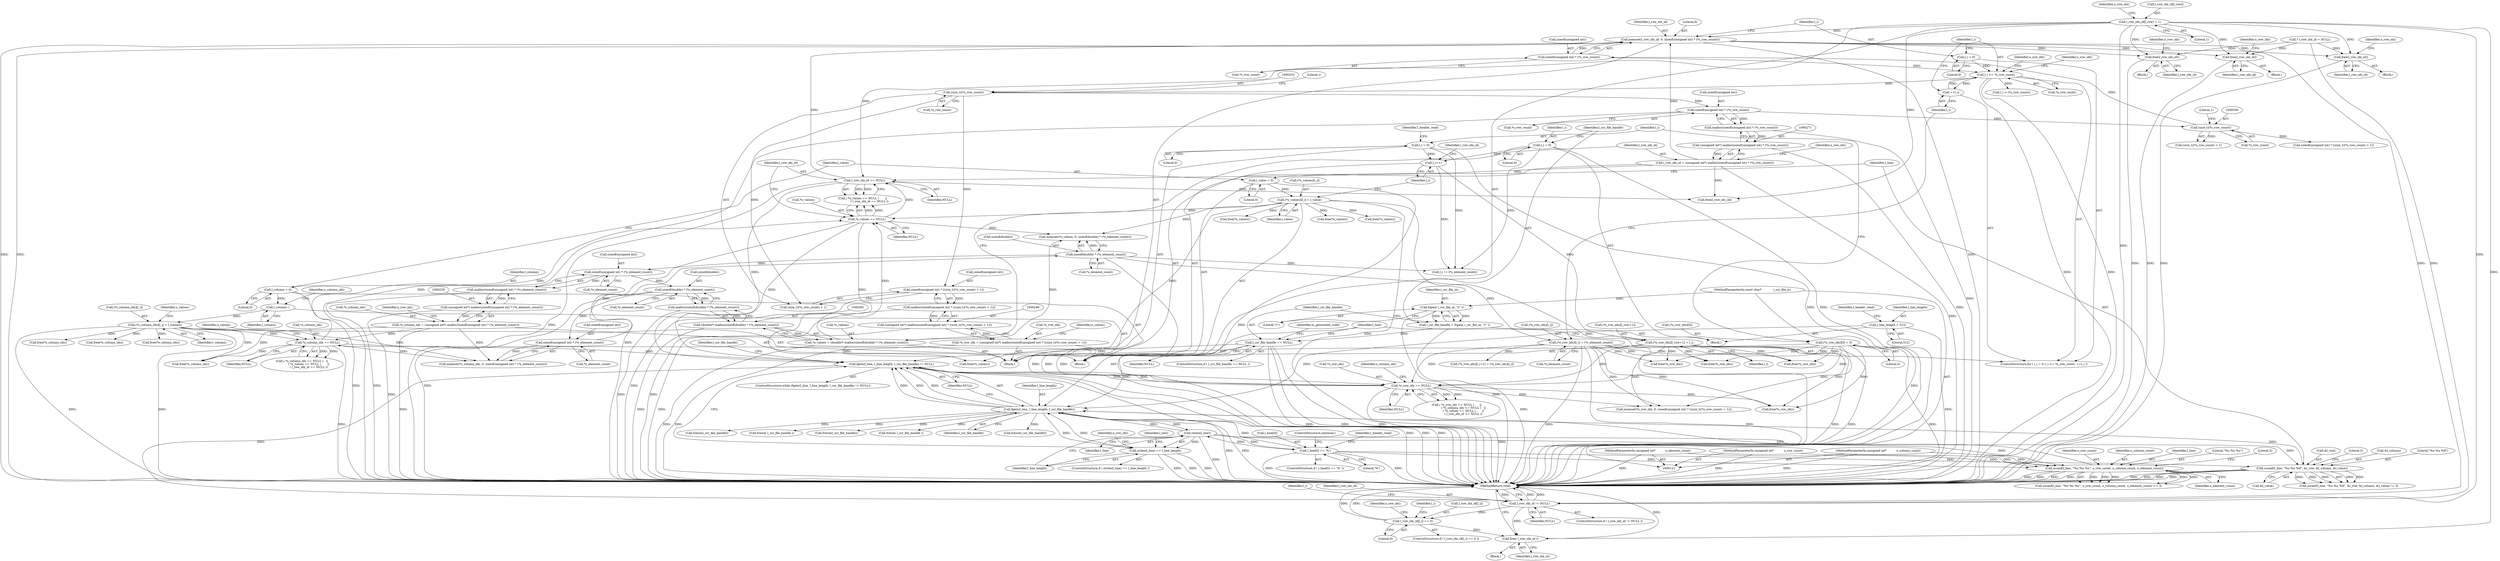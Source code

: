 digraph "0_libxsmm_151481489192e6d1997f8bde52c5c425ea41741d_2@pointer" {
"1000358" [label="(Call,memset(l_row_idx_id, 0, sizeof(unsigned int) * (*o_row_count)))"];
"1000268" [label="(Call,l_row_idx_id = (unsigned int*) malloc(sizeof(unsigned int) * (*o_row_count)))"];
"1000270" [label="(Call,(unsigned int*) malloc(sizeof(unsigned int) * (*o_row_count)))"];
"1000272" [label="(Call,malloc(sizeof(unsigned int) * (*o_row_count)))"];
"1000273" [label="(Call,sizeof(unsigned int) * (*o_row_count))"];
"1000252" [label="(Call,(size_t)(*o_row_count))"];
"1000370" [label="(Call,l_i <= *o_row_count)"];
"1000374" [label="(Call,++l_i)"];
"1000367" [label="(Call,l_i = 0)"];
"1000361" [label="(Call,sizeof(unsigned int) * (*o_row_count))"];
"1000335" [label="(Call,(size_t)(*o_row_count))"];
"1000294" [label="(Call,l_row_idx_id == NULL)"];
"1000477" [label="(Call,l_row_idx_id[l_row] = 1)"];
"1000290" [label="(Call,*o_values == NULL)"];
"1000257" [label="(Call,*o_values = (double*) malloc(sizeof(double) * (*o_element_count)))"];
"1000260" [label="(Call,(double*) malloc(sizeof(double) * (*o_element_count)))"];
"1000262" [label="(Call,malloc(sizeof(double) * (*o_element_count)))"];
"1000263" [label="(Call,sizeof(double) * (*o_element_count))"];
"1000237" [label="(Call,sizeof(unsigned int) * (*o_element_count))"];
"1000353" [label="(Call,sizeof(double) * (*o_element_count))"];
"1000344" [label="(Call,sizeof(unsigned int) * (*o_element_count))"];
"1000469" [label="(Call,(*o_values)[l_i] = l_value)"];
"1000414" [label="(Call,l_value = 0)"];
"1000285" [label="(Call,*o_column_idx == NULL)"];
"1000463" [label="(Call,(*o_column_idx)[l_i] = l_column)"];
"1000461" [label="(Call,l_column--)"];
"1000410" [label="(Call,l_column = 0)"];
"1000231" [label="(Call,*o_column_idx = (unsigned int*) malloc(sizeof(unsigned int) * (*o_element_count)))"];
"1000234" [label="(Call,(unsigned int*) malloc(sizeof(unsigned int) * (*o_element_count)))"];
"1000236" [label="(Call,malloc(sizeof(unsigned int) * (*o_element_count)))"];
"1000280" [label="(Call,*o_row_idx == NULL)"];
"1000376" [label="(Call,(*o_row_idx)[l_i] = (*o_element_count))"];
"1000383" [label="(Call,(*o_row_idx)[0] = 0)"];
"1000482" [label="(Call,(*o_row_idx)[l_row+1] = l_i)"];
"1000475" [label="(Call,l_i++)"];
"1000389" [label="(Call,l_i = 0)"];
"1000146" [label="(Call,l_i = 0)"];
"1000242" [label="(Call,*o_row_idx = (unsigned int*) malloc(sizeof(unsigned int) * ((size_t)(*o_row_count) + 1)))"];
"1000245" [label="(Call,(unsigned int*) malloc(sizeof(unsigned int) * ((size_t)(*o_row_count) + 1)))"];
"1000247" [label="(Call,malloc(sizeof(unsigned int) * ((size_t)(*o_row_count) + 1)))"];
"1000248" [label="(Call,sizeof(unsigned int) * ((size_t)(*o_row_count) + 1))"];
"1000164" [label="(Call,fgets(l_line, l_line_length, l_csr_file_handle) != NULL)"];
"1000165" [label="(Call,fgets(l_line, l_line_length, l_csr_file_handle))"];
"1000419" [label="(Call,sscanf(l_line, \"%u %u %lf\", &l_row, &l_column, &l_value))"];
"1000207" [label="(Call,l_line[0] == '%')"];
"1000173" [label="(Call,strlen(l_line))"];
"1000223" [label="(Call,sscanf(l_line, \"%u %u %u\", o_row_count, o_column_count, o_element_count))"];
"1000127" [label="(MethodParameterIn,unsigned int*           o_row_count)"];
"1000128" [label="(MethodParameterIn,unsigned int*           o_column_count)"];
"1000129" [label="(MethodParameterIn,unsigned int*           o_element_count)"];
"1000133" [label="(Call,l_line_length = 512)"];
"1000172" [label="(Call,strlen(l_line) == l_line_length)"];
"1000155" [label="(Call,l_csr_file_handle == NULL)"];
"1000149" [label="(Call,l_csr_file_handle = fopen( i_csr_file_in, \"r\" ))"];
"1000151" [label="(Call,fopen( i_csr_file_in, \"r\" ))"];
"1000123" [label="(MethodParameterIn,const char*             i_csr_file_in)"];
"1000186" [label="(Call,free(l_row_idx_id))"];
"1000439" [label="(Call,free(l_row_idx_id))"];
"1000507" [label="(Call,free(l_row_idx_id))"];
"1000526" [label="(Call,l_row_idx_id != NULL)"];
"1000542" [label="(Call,l_row_idx_id[l_i] == 0)"];
"1000559" [label="(Call,free( l_row_idx_id ))"];
"1000561" [label="(MethodReturn,void)"];
"1000249" [label="(Call,sizeof(unsigned int))"];
"1000482" [label="(Call,(*o_row_idx)[l_row+1] = l_i)"];
"1000274" [label="(Call,sizeof(unsigned int))"];
"1000453" [label="(Call,fclose(l_csr_file_handle))"];
"1000391" [label="(Literal,0)"];
"1000477" [label="(Call,l_row_idx_id[l_row] = 1)"];
"1000464" [label="(Call,(*o_column_idx)[l_i])"];
"1000340" [label="(Call,memset(*o_column_idx, 0, sizeof(unsigned int) * (*o_element_count)))"];
"1000469" [label="(Call,(*o_values)[l_i] = l_value)"];
"1000243" [label="(Call,*o_row_idx)"];
"1000288" [label="(Identifier,NULL)"];
"1000298" [label="(Call,free(*o_row_idx))"];
"1000371" [label="(Identifier,l_i)"];
"1000375" [label="(Identifier,l_i)"];
"1000295" [label="(Identifier,l_row_idx_id)"];
"1000286" [label="(Call,*o_column_idx)"];
"1000180" [label="(Call,free(*o_column_idx))"];
"1000475" [label="(Call,l_i++)"];
"1000127" [label="(MethodParameterIn,unsigned int*           o_row_count)"];
"1000551" [label="(Identifier,o_row_idx)"];
"1000526" [label="(Call,l_row_idx_id != NULL)"];
"1000293" [label="(Identifier,NULL)"];
"1000207" [label="(Call,l_line[0] == '%')"];
"1000362" [label="(Call,sizeof(unsigned int))"];
"1000230" [label="(Block,)"];
"1000528" [label="(Identifier,NULL)"];
"1000304" [label="(Call,free(*o_values))"];
"1000376" [label="(Call,(*o_row_idx)[l_i] = (*o_element_count))"];
"1000254" [label="(Call,*o_row_count)"];
"1000176" [label="(Block,)"];
"1000187" [label="(Identifier,l_row_idx_id)"];
"1000490" [label="(Call,fclose( l_csr_file_handle ))"];
"1000345" [label="(Call,sizeof(unsigned int))"];
"1000485" [label="(Identifier,o_row_idx)"];
"1000383" [label="(Call,(*o_row_idx)[0] = 0)"];
"1000128" [label="(MethodParameterIn,unsigned int*           o_column_count)"];
"1000470" [label="(Call,(*o_values)[l_i])"];
"1000377" [label="(Call,(*o_row_idx)[l_i])"];
"1000175" [label="(Identifier,l_line_length)"];
"1000532" [label="(Identifier,l_i)"];
"1000360" [label="(Literal,0)"];
"1000415" [label="(Identifier,l_value)"];
"1000218" [label="(Identifier,l_header_read)"];
"1000134" [label="(Identifier,l_line_length)"];
"1000491" [label="(Identifier,l_csr_file_handle)"];
"1000139" [label="(Identifier,l_header_read)"];
"1000154" [label="(ControlStructure,if ( l_csr_file_handle == NULL ))"];
"1000436" [label="(Call,free(*o_values))"];
"1000153" [label="(Literal,\"r\")"];
"1000290" [label="(Call,*o_values == NULL)"];
"1000361" [label="(Call,sizeof(unsigned int) * (*o_row_count))"];
"1000285" [label="(Call,*o_column_idx == NULL)"];
"1000433" [label="(Call,free(*o_column_idx))"];
"1000226" [label="(Identifier,o_row_count)"];
"1000307" [label="(Call,free(l_row_idx_id))"];
"1000206" [label="(ControlStructure,if ( l_line[0] == '%' ))"];
"1000542" [label="(Call,l_row_idx_id[l_i] == 0)"];
"1000466" [label="(Identifier,o_column_idx)"];
"1000479" [label="(Identifier,l_row_idx_id)"];
"1000418" [label="(Call,sscanf(l_line, \"%u %u %lf\", &l_row, &l_column, &l_value) != 3)"];
"1000504" [label="(Call,free(*o_values))"];
"1000359" [label="(Identifier,l_row_idx_id)"];
"1000461" [label="(Call,l_column--)"];
"1000179" [label="(Identifier,o_row_idx)"];
"1000421" [label="(Literal,\"%u %u %lf\")"];
"1000232" [label="(Call,*o_column_idx)"];
"1000478" [label="(Call,l_row_idx_id[l_row])"];
"1000498" [label="(Call,free(*o_row_idx))"];
"1000356" [label="(Call,*o_element_count)"];
"1000266" [label="(Call,*o_element_count)"];
"1000354" [label="(Call,sizeof(double))"];
"1000174" [label="(Identifier,l_line)"];
"1000256" [label="(Literal,1)"];
"1000236" [label="(Call,malloc(sizeof(unsigned int) * (*o_element_count)))"];
"1000422" [label="(Call,&l_row)"];
"1000173" [label="(Call,strlen(l_line))"];
"1000428" [label="(Literal,3)"];
"1000147" [label="(Identifier,l_i)"];
"1000541" [label="(ControlStructure,if ( l_row_idx_id[l_i] == 0 ))"];
"1000483" [label="(Call,(*o_row_idx)[l_row+1])"];
"1000150" [label="(Identifier,l_csr_file_handle)"];
"1000389" [label="(Call,l_i = 0)"];
"1000370" [label="(Call,l_i <= *o_row_count)"];
"1000227" [label="(Identifier,o_column_count)"];
"1000200" [label="(Call,fclose(l_csr_file_handle))"];
"1000349" [label="(Call,memset(*o_values, 0, sizeof(double) * (*o_element_count)))"];
"1000366" [label="(ControlStructure,for ( l_i = 0; l_i <= *o_row_count; ++l_i ))"];
"1000493" [label="(Call,l_i != (*o_element_count))"];
"1000546" [label="(Literal,0)"];
"1000165" [label="(Call,fgets(l_line, l_line_length, l_csr_file_handle))"];
"1000238" [label="(Call,sizeof(unsigned int))"];
"1000224" [label="(Identifier,l_line)"];
"1000231" [label="(Call,*o_column_idx = (unsigned int*) malloc(sizeof(unsigned int) * (*o_element_count)))"];
"1000481" [label="(Literal,1)"];
"1000259" [label="(Identifier,o_values)"];
"1000344" [label="(Call,sizeof(unsigned int) * (*o_element_count))"];
"1000353" [label="(Call,sizeof(double) * (*o_element_count))"];
"1000172" [label="(Call,strlen(l_line) == l_line_length)"];
"1000222" [label="(Call,sscanf(l_line, \"%u %u %u\", o_row_count, o_column_count, o_element_count) == 3)"];
"1000280" [label="(Call,*o_row_idx == NULL)"];
"1000234" [label="(Call,(unsigned int*) malloc(sizeof(unsigned int) * (*o_element_count)))"];
"1000209" [label="(Identifier,l_line)"];
"1000393" [label="(Identifier,l_header_read)"];
"1000169" [label="(Identifier,NULL)"];
"1000164" [label="(Call,fgets(l_line, l_line_length, l_csr_file_handle) != NULL)"];
"1000160" [label="(Identifier,io_generated_code)"];
"1000386" [label="(Identifier,o_row_idx)"];
"1000430" [label="(Call,free(*o_row_idx))"];
"1000474" [label="(Identifier,l_value)"];
"1000292" [label="(Identifier,o_values)"];
"1000559" [label="(Call,free( l_row_idx_id ))"];
"1000268" [label="(Call,l_row_idx_id = (unsigned int*) malloc(sizeof(unsigned int) * (*o_row_count)))"];
"1000130" [label="(Block,)"];
"1000497" [label="(Block,)"];
"1000529" [label="(Block,)"];
"1000142" [label="(Call,* l_row_idx_id = NULL)"];
"1000463" [label="(Call,(*o_column_idx)[l_i] = l_column)"];
"1000439" [label="(Call,free(l_row_idx_id))"];
"1000507" [label="(Call,free(l_row_idx_id))"];
"1000443" [label="(Identifier,o_row_idx)"];
"1000368" [label="(Identifier,l_i)"];
"1000279" [label="(Call,( *o_row_idx == NULL )      ||\n               ( *o_column_idx == NULL )   ||\n               ( *o_values == NULL )       ||\n               ( l_row_idx_id == NULL ))"];
"1000244" [label="(Identifier,o_row_idx)"];
"1000151" [label="(Call,fopen( i_csr_file_in, \"r\" ))"];
"1000237" [label="(Call,sizeof(unsigned int) * (*o_element_count))"];
"1000264" [label="(Call,sizeof(double))"];
"1000166" [label="(Identifier,l_line)"];
"1000270" [label="(Call,(unsigned int*) malloc(sizeof(unsigned int) * (*o_row_count)))"];
"1000426" [label="(Call,&l_value)"];
"1000240" [label="(Call,*o_element_count)"];
"1000133" [label="(Call,l_line_length = 512)"];
"1000511" [label="(Identifier,o_row_idx)"];
"1000276" [label="(Call,*o_row_count)"];
"1000379" [label="(Identifier,o_row_idx)"];
"1000129" [label="(MethodParameterIn,unsigned int*           o_element_count)"];
"1000190" [label="(Identifier,o_row_idx)"];
"1000411" [label="(Identifier,l_column)"];
"1000186" [label="(Call,free(l_row_idx_id))"];
"1000208" [label="(Call,l_line[0])"];
"1000156" [label="(Identifier,l_csr_file_handle)"];
"1000548" [label="(Call,(*o_row_idx)[l_i+1] = (*o_row_idx)[l_i])"];
"1000257" [label="(Call,*o_values = (double*) malloc(sizeof(double) * (*o_element_count)))"];
"1000419" [label="(Call,sscanf(l_line, \"%u %u %lf\", &l_row, &l_column, &l_value))"];
"1000211" [label="(Literal,'%')"];
"1000272" [label="(Call,malloc(sizeof(unsigned int) * (*o_row_count)))"];
"1000263" [label="(Call,sizeof(double) * (*o_element_count))"];
"1000489" [label="(Identifier,l_i)"];
"1000294" [label="(Call,l_row_idx_id == NULL)"];
"1000400" [label="(Call,fclose( l_csr_file_handle ))"];
"1000335" [label="(Call,(size_t)(*o_row_count))"];
"1000183" [label="(Call,free(*o_values))"];
"1000334" [label="(Call,(size_t)(*o_row_count) + 1)"];
"1000364" [label="(Call,*o_row_count)"];
"1000501" [label="(Call,free(*o_column_idx))"];
"1000252" [label="(Call,(size_t)(*o_row_count))"];
"1000177" [label="(Call,free(*o_row_idx))"];
"1000296" [label="(Identifier,NULL)"];
"1000462" [label="(Identifier,l_column)"];
"1000155" [label="(Call,l_csr_file_handle == NULL)"];
"1000171" [label="(ControlStructure,if ( strlen(l_line) == l_line_length ))"];
"1000248" [label="(Call,sizeof(unsigned int) * ((size_t)(*o_row_count) + 1))"];
"1000429" [label="(Block,)"];
"1000468" [label="(Identifier,l_column)"];
"1000146" [label="(Call,l_i = 0)"];
"1000420" [label="(Identifier,l_line)"];
"1000327" [label="(Call,memset(*o_row_idx, 0, sizeof(unsigned int) * ((size_t)(*o_row_count) + 1)))"];
"1000283" [label="(Identifier,NULL)"];
"1000247" [label="(Call,malloc(sizeof(unsigned int) * ((size_t)(*o_row_count) + 1)))"];
"1000476" [label="(Identifier,l_i)"];
"1000539" [label="(Identifier,l_i)"];
"1000410" [label="(Call,l_column = 0)"];
"1000291" [label="(Call,*o_values)"];
"1000163" [label="(ControlStructure,while (fgets(l_line, l_line_length, l_csr_file_handle) != NULL))"];
"1000223" [label="(Call,sscanf(l_line, \"%u %u %u\", o_row_count, o_column_count, o_element_count))"];
"1000242" [label="(Call,*o_row_idx = (unsigned int*) malloc(sizeof(unsigned int) * ((size_t)(*o_row_count) + 1)))"];
"1000347" [label="(Call,*o_element_count)"];
"1000157" [label="(Identifier,NULL)"];
"1000251" [label="(Call,(size_t)(*o_row_count) + 1)"];
"1000167" [label="(Identifier,l_line_length)"];
"1000525" [label="(ControlStructure,if ( l_row_idx_id != NULL ))"];
"1000225" [label="(Literal,\"%u %u %u\")"];
"1000560" [label="(Identifier,l_row_idx_id)"];
"1000369" [label="(Literal,0)"];
"1000284" [label="(Call,( *o_column_idx == NULL )   ||\n               ( *o_values == NULL )       ||\n               ( l_row_idx_id == NULL ))"];
"1000258" [label="(Call,*o_values)"];
"1000534" [label="(Call,l_i < (*o_row_count))"];
"1000213" [label="(ControlStructure,continue;)"];
"1000440" [label="(Identifier,l_row_idx_id)"];
"1000135" [label="(Literal,512)"];
"1000527" [label="(Identifier,l_row_idx_id)"];
"1000123" [label="(MethodParameterIn,const char*             i_csr_file_in)"];
"1000424" [label="(Call,&l_column)"];
"1000260" [label="(Call,(double*) malloc(sizeof(double) * (*o_element_count)))"];
"1000262" [label="(Call,malloc(sizeof(double) * (*o_element_count)))"];
"1000388" [label="(Literal,0)"];
"1000301" [label="(Call,free(*o_column_idx))"];
"1000168" [label="(Identifier,l_csr_file_handle)"];
"1000281" [label="(Call,*o_row_idx)"];
"1000390" [label="(Identifier,l_i)"];
"1000152" [label="(Identifier,i_csr_file_in)"];
"1000269" [label="(Identifier,l_row_idx_id)"];
"1000367" [label="(Call,l_i = 0)"];
"1000282" [label="(Identifier,o_row_idx)"];
"1000287" [label="(Identifier,o_column_idx)"];
"1000149" [label="(Call,l_csr_file_handle = fopen( i_csr_file_in, \"r\" ))"];
"1000339" [label="(Literal,1)"];
"1000228" [label="(Identifier,o_element_count)"];
"1000273" [label="(Call,sizeof(unsigned int) * (*o_row_count))"];
"1000358" [label="(Call,memset(l_row_idx_id, 0, sizeof(unsigned int) * (*o_row_count)))"];
"1000289" [label="(Call,( *o_values == NULL )       ||\n               ( l_row_idx_id == NULL ))"];
"1000372" [label="(Call,*o_row_count)"];
"1000337" [label="(Call,*o_row_count)"];
"1000414" [label="(Call,l_value = 0)"];
"1000404" [label="(Block,)"];
"1000472" [label="(Identifier,o_values)"];
"1000381" [label="(Call,*o_element_count)"];
"1000384" [label="(Call,(*o_row_idx)[0])"];
"1000245" [label="(Call,(unsigned int*) malloc(sizeof(unsigned int) * ((size_t)(*o_row_count) + 1)))"];
"1000321" [label="(Call,fclose(l_csr_file_handle))"];
"1000508" [label="(Identifier,l_row_idx_id)"];
"1000148" [label="(Literal,0)"];
"1000543" [label="(Call,l_row_idx_id[l_i])"];
"1000331" [label="(Call,sizeof(unsigned int) * ((size_t)(*o_row_count) + 1))"];
"1000416" [label="(Literal,0)"];
"1000412" [label="(Literal,0)"];
"1000229" [label="(Literal,3)"];
"1000374" [label="(Call,++l_i)"];
"1000358" -> "1000230"  [label="AST: "];
"1000358" -> "1000361"  [label="CFG: "];
"1000359" -> "1000358"  [label="AST: "];
"1000360" -> "1000358"  [label="AST: "];
"1000361" -> "1000358"  [label="AST: "];
"1000368" -> "1000358"  [label="CFG: "];
"1000358" -> "1000561"  [label="DDG: "];
"1000358" -> "1000561"  [label="DDG: "];
"1000358" -> "1000561"  [label="DDG: "];
"1000358" -> "1000186"  [label="DDG: "];
"1000268" -> "1000358"  [label="DDG: "];
"1000294" -> "1000358"  [label="DDG: "];
"1000477" -> "1000358"  [label="DDG: "];
"1000361" -> "1000358"  [label="DDG: "];
"1000358" -> "1000439"  [label="DDG: "];
"1000358" -> "1000507"  [label="DDG: "];
"1000358" -> "1000526"  [label="DDG: "];
"1000268" -> "1000230"  [label="AST: "];
"1000268" -> "1000270"  [label="CFG: "];
"1000269" -> "1000268"  [label="AST: "];
"1000270" -> "1000268"  [label="AST: "];
"1000282" -> "1000268"  [label="CFG: "];
"1000268" -> "1000561"  [label="DDG: "];
"1000270" -> "1000268"  [label="DDG: "];
"1000268" -> "1000294"  [label="DDG: "];
"1000268" -> "1000307"  [label="DDG: "];
"1000270" -> "1000272"  [label="CFG: "];
"1000271" -> "1000270"  [label="AST: "];
"1000272" -> "1000270"  [label="AST: "];
"1000270" -> "1000561"  [label="DDG: "];
"1000272" -> "1000270"  [label="DDG: "];
"1000272" -> "1000273"  [label="CFG: "];
"1000273" -> "1000272"  [label="AST: "];
"1000272" -> "1000561"  [label="DDG: "];
"1000273" -> "1000272"  [label="DDG: "];
"1000273" -> "1000276"  [label="CFG: "];
"1000274" -> "1000273"  [label="AST: "];
"1000276" -> "1000273"  [label="AST: "];
"1000273" -> "1000561"  [label="DDG: "];
"1000252" -> "1000273"  [label="DDG: "];
"1000273" -> "1000335"  [label="DDG: "];
"1000252" -> "1000251"  [label="AST: "];
"1000252" -> "1000254"  [label="CFG: "];
"1000253" -> "1000252"  [label="AST: "];
"1000254" -> "1000252"  [label="AST: "];
"1000256" -> "1000252"  [label="CFG: "];
"1000252" -> "1000248"  [label="DDG: "];
"1000252" -> "1000251"  [label="DDG: "];
"1000370" -> "1000252"  [label="DDG: "];
"1000370" -> "1000366"  [label="AST: "];
"1000370" -> "1000372"  [label="CFG: "];
"1000371" -> "1000370"  [label="AST: "];
"1000372" -> "1000370"  [label="AST: "];
"1000379" -> "1000370"  [label="CFG: "];
"1000386" -> "1000370"  [label="CFG: "];
"1000370" -> "1000561"  [label="DDG: "];
"1000370" -> "1000561"  [label="DDG: "];
"1000374" -> "1000370"  [label="DDG: "];
"1000367" -> "1000370"  [label="DDG: "];
"1000361" -> "1000370"  [label="DDG: "];
"1000370" -> "1000374"  [label="DDG: "];
"1000370" -> "1000534"  [label="DDG: "];
"1000374" -> "1000366"  [label="AST: "];
"1000374" -> "1000375"  [label="CFG: "];
"1000375" -> "1000374"  [label="AST: "];
"1000371" -> "1000374"  [label="CFG: "];
"1000367" -> "1000366"  [label="AST: "];
"1000367" -> "1000369"  [label="CFG: "];
"1000368" -> "1000367"  [label="AST: "];
"1000369" -> "1000367"  [label="AST: "];
"1000371" -> "1000367"  [label="CFG: "];
"1000361" -> "1000364"  [label="CFG: "];
"1000362" -> "1000361"  [label="AST: "];
"1000364" -> "1000361"  [label="AST: "];
"1000335" -> "1000361"  [label="DDG: "];
"1000335" -> "1000334"  [label="AST: "];
"1000335" -> "1000337"  [label="CFG: "];
"1000336" -> "1000335"  [label="AST: "];
"1000337" -> "1000335"  [label="AST: "];
"1000339" -> "1000335"  [label="CFG: "];
"1000335" -> "1000331"  [label="DDG: "];
"1000335" -> "1000334"  [label="DDG: "];
"1000294" -> "1000289"  [label="AST: "];
"1000294" -> "1000296"  [label="CFG: "];
"1000295" -> "1000294"  [label="AST: "];
"1000296" -> "1000294"  [label="AST: "];
"1000289" -> "1000294"  [label="CFG: "];
"1000294" -> "1000561"  [label="DDG: "];
"1000294" -> "1000164"  [label="DDG: "];
"1000294" -> "1000289"  [label="DDG: "];
"1000294" -> "1000289"  [label="DDG: "];
"1000477" -> "1000294"  [label="DDG: "];
"1000290" -> "1000294"  [label="DDG: "];
"1000294" -> "1000307"  [label="DDG: "];
"1000477" -> "1000404"  [label="AST: "];
"1000477" -> "1000481"  [label="CFG: "];
"1000478" -> "1000477"  [label="AST: "];
"1000481" -> "1000477"  [label="AST: "];
"1000485" -> "1000477"  [label="CFG: "];
"1000477" -> "1000561"  [label="DDG: "];
"1000477" -> "1000186"  [label="DDG: "];
"1000477" -> "1000307"  [label="DDG: "];
"1000477" -> "1000439"  [label="DDG: "];
"1000477" -> "1000507"  [label="DDG: "];
"1000477" -> "1000526"  [label="DDG: "];
"1000477" -> "1000559"  [label="DDG: "];
"1000290" -> "1000289"  [label="AST: "];
"1000290" -> "1000293"  [label="CFG: "];
"1000291" -> "1000290"  [label="AST: "];
"1000293" -> "1000290"  [label="AST: "];
"1000295" -> "1000290"  [label="CFG: "];
"1000289" -> "1000290"  [label="CFG: "];
"1000290" -> "1000561"  [label="DDG: "];
"1000290" -> "1000164"  [label="DDG: "];
"1000290" -> "1000289"  [label="DDG: "];
"1000290" -> "1000289"  [label="DDG: "];
"1000257" -> "1000290"  [label="DDG: "];
"1000469" -> "1000290"  [label="DDG: "];
"1000285" -> "1000290"  [label="DDG: "];
"1000290" -> "1000304"  [label="DDG: "];
"1000290" -> "1000349"  [label="DDG: "];
"1000257" -> "1000230"  [label="AST: "];
"1000257" -> "1000260"  [label="CFG: "];
"1000258" -> "1000257"  [label="AST: "];
"1000260" -> "1000257"  [label="AST: "];
"1000269" -> "1000257"  [label="CFG: "];
"1000257" -> "1000561"  [label="DDG: "];
"1000260" -> "1000257"  [label="DDG: "];
"1000257" -> "1000304"  [label="DDG: "];
"1000257" -> "1000349"  [label="DDG: "];
"1000260" -> "1000262"  [label="CFG: "];
"1000261" -> "1000260"  [label="AST: "];
"1000262" -> "1000260"  [label="AST: "];
"1000260" -> "1000561"  [label="DDG: "];
"1000262" -> "1000260"  [label="DDG: "];
"1000262" -> "1000263"  [label="CFG: "];
"1000263" -> "1000262"  [label="AST: "];
"1000262" -> "1000561"  [label="DDG: "];
"1000263" -> "1000262"  [label="DDG: "];
"1000263" -> "1000266"  [label="CFG: "];
"1000264" -> "1000263"  [label="AST: "];
"1000266" -> "1000263"  [label="AST: "];
"1000263" -> "1000561"  [label="DDG: "];
"1000237" -> "1000263"  [label="DDG: "];
"1000263" -> "1000344"  [label="DDG: "];
"1000237" -> "1000236"  [label="AST: "];
"1000237" -> "1000240"  [label="CFG: "];
"1000238" -> "1000237"  [label="AST: "];
"1000240" -> "1000237"  [label="AST: "];
"1000236" -> "1000237"  [label="CFG: "];
"1000237" -> "1000236"  [label="DDG: "];
"1000353" -> "1000237"  [label="DDG: "];
"1000353" -> "1000349"  [label="AST: "];
"1000353" -> "1000356"  [label="CFG: "];
"1000354" -> "1000353"  [label="AST: "];
"1000356" -> "1000353"  [label="AST: "];
"1000349" -> "1000353"  [label="CFG: "];
"1000353" -> "1000561"  [label="DDG: "];
"1000353" -> "1000349"  [label="DDG: "];
"1000344" -> "1000353"  [label="DDG: "];
"1000353" -> "1000376"  [label="DDG: "];
"1000353" -> "1000493"  [label="DDG: "];
"1000344" -> "1000340"  [label="AST: "];
"1000344" -> "1000347"  [label="CFG: "];
"1000345" -> "1000344"  [label="AST: "];
"1000347" -> "1000344"  [label="AST: "];
"1000340" -> "1000344"  [label="CFG: "];
"1000344" -> "1000340"  [label="DDG: "];
"1000469" -> "1000404"  [label="AST: "];
"1000469" -> "1000474"  [label="CFG: "];
"1000470" -> "1000469"  [label="AST: "];
"1000474" -> "1000469"  [label="AST: "];
"1000476" -> "1000469"  [label="CFG: "];
"1000469" -> "1000561"  [label="DDG: "];
"1000469" -> "1000561"  [label="DDG: "];
"1000469" -> "1000183"  [label="DDG: "];
"1000469" -> "1000304"  [label="DDG: "];
"1000469" -> "1000349"  [label="DDG: "];
"1000469" -> "1000436"  [label="DDG: "];
"1000414" -> "1000469"  [label="DDG: "];
"1000469" -> "1000504"  [label="DDG: "];
"1000414" -> "1000404"  [label="AST: "];
"1000414" -> "1000416"  [label="CFG: "];
"1000415" -> "1000414"  [label="AST: "];
"1000416" -> "1000414"  [label="AST: "];
"1000420" -> "1000414"  [label="CFG: "];
"1000414" -> "1000561"  [label="DDG: "];
"1000285" -> "1000284"  [label="AST: "];
"1000285" -> "1000288"  [label="CFG: "];
"1000286" -> "1000285"  [label="AST: "];
"1000288" -> "1000285"  [label="AST: "];
"1000292" -> "1000285"  [label="CFG: "];
"1000284" -> "1000285"  [label="CFG: "];
"1000285" -> "1000561"  [label="DDG: "];
"1000285" -> "1000164"  [label="DDG: "];
"1000285" -> "1000284"  [label="DDG: "];
"1000285" -> "1000284"  [label="DDG: "];
"1000463" -> "1000285"  [label="DDG: "];
"1000231" -> "1000285"  [label="DDG: "];
"1000280" -> "1000285"  [label="DDG: "];
"1000285" -> "1000301"  [label="DDG: "];
"1000285" -> "1000340"  [label="DDG: "];
"1000463" -> "1000404"  [label="AST: "];
"1000463" -> "1000468"  [label="CFG: "];
"1000464" -> "1000463"  [label="AST: "];
"1000468" -> "1000463"  [label="AST: "];
"1000472" -> "1000463"  [label="CFG: "];
"1000463" -> "1000561"  [label="DDG: "];
"1000463" -> "1000561"  [label="DDG: "];
"1000463" -> "1000180"  [label="DDG: "];
"1000463" -> "1000301"  [label="DDG: "];
"1000463" -> "1000340"  [label="DDG: "];
"1000463" -> "1000433"  [label="DDG: "];
"1000461" -> "1000463"  [label="DDG: "];
"1000463" -> "1000501"  [label="DDG: "];
"1000461" -> "1000404"  [label="AST: "];
"1000461" -> "1000462"  [label="CFG: "];
"1000462" -> "1000461"  [label="AST: "];
"1000466" -> "1000461"  [label="CFG: "];
"1000410" -> "1000461"  [label="DDG: "];
"1000410" -> "1000404"  [label="AST: "];
"1000410" -> "1000412"  [label="CFG: "];
"1000411" -> "1000410"  [label="AST: "];
"1000412" -> "1000410"  [label="AST: "];
"1000415" -> "1000410"  [label="CFG: "];
"1000410" -> "1000561"  [label="DDG: "];
"1000231" -> "1000230"  [label="AST: "];
"1000231" -> "1000234"  [label="CFG: "];
"1000232" -> "1000231"  [label="AST: "];
"1000234" -> "1000231"  [label="AST: "];
"1000244" -> "1000231"  [label="CFG: "];
"1000231" -> "1000561"  [label="DDG: "];
"1000234" -> "1000231"  [label="DDG: "];
"1000231" -> "1000301"  [label="DDG: "];
"1000231" -> "1000340"  [label="DDG: "];
"1000234" -> "1000236"  [label="CFG: "];
"1000235" -> "1000234"  [label="AST: "];
"1000236" -> "1000234"  [label="AST: "];
"1000234" -> "1000561"  [label="DDG: "];
"1000236" -> "1000234"  [label="DDG: "];
"1000236" -> "1000561"  [label="DDG: "];
"1000280" -> "1000279"  [label="AST: "];
"1000280" -> "1000283"  [label="CFG: "];
"1000281" -> "1000280"  [label="AST: "];
"1000283" -> "1000280"  [label="AST: "];
"1000287" -> "1000280"  [label="CFG: "];
"1000279" -> "1000280"  [label="CFG: "];
"1000280" -> "1000561"  [label="DDG: "];
"1000280" -> "1000164"  [label="DDG: "];
"1000280" -> "1000279"  [label="DDG: "];
"1000280" -> "1000279"  [label="DDG: "];
"1000376" -> "1000280"  [label="DDG: "];
"1000383" -> "1000280"  [label="DDG: "];
"1000482" -> "1000280"  [label="DDG: "];
"1000242" -> "1000280"  [label="DDG: "];
"1000164" -> "1000280"  [label="DDG: "];
"1000280" -> "1000298"  [label="DDG: "];
"1000280" -> "1000327"  [label="DDG: "];
"1000376" -> "1000366"  [label="AST: "];
"1000376" -> "1000381"  [label="CFG: "];
"1000377" -> "1000376"  [label="AST: "];
"1000381" -> "1000376"  [label="AST: "];
"1000375" -> "1000376"  [label="CFG: "];
"1000376" -> "1000561"  [label="DDG: "];
"1000376" -> "1000561"  [label="DDG: "];
"1000376" -> "1000177"  [label="DDG: "];
"1000376" -> "1000298"  [label="DDG: "];
"1000376" -> "1000327"  [label="DDG: "];
"1000376" -> "1000430"  [label="DDG: "];
"1000376" -> "1000498"  [label="DDG: "];
"1000376" -> "1000548"  [label="DDG: "];
"1000383" -> "1000230"  [label="AST: "];
"1000383" -> "1000388"  [label="CFG: "];
"1000384" -> "1000383"  [label="AST: "];
"1000388" -> "1000383"  [label="AST: "];
"1000390" -> "1000383"  [label="CFG: "];
"1000383" -> "1000561"  [label="DDG: "];
"1000383" -> "1000177"  [label="DDG: "];
"1000383" -> "1000298"  [label="DDG: "];
"1000383" -> "1000327"  [label="DDG: "];
"1000383" -> "1000430"  [label="DDG: "];
"1000383" -> "1000498"  [label="DDG: "];
"1000482" -> "1000404"  [label="AST: "];
"1000482" -> "1000489"  [label="CFG: "];
"1000483" -> "1000482"  [label="AST: "];
"1000489" -> "1000482"  [label="AST: "];
"1000166" -> "1000482"  [label="CFG: "];
"1000482" -> "1000561"  [label="DDG: "];
"1000482" -> "1000561"  [label="DDG: "];
"1000482" -> "1000177"  [label="DDG: "];
"1000482" -> "1000298"  [label="DDG: "];
"1000482" -> "1000327"  [label="DDG: "];
"1000482" -> "1000430"  [label="DDG: "];
"1000475" -> "1000482"  [label="DDG: "];
"1000482" -> "1000498"  [label="DDG: "];
"1000475" -> "1000404"  [label="AST: "];
"1000475" -> "1000476"  [label="CFG: "];
"1000476" -> "1000475"  [label="AST: "];
"1000479" -> "1000475"  [label="CFG: "];
"1000389" -> "1000475"  [label="DDG: "];
"1000146" -> "1000475"  [label="DDG: "];
"1000475" -> "1000493"  [label="DDG: "];
"1000389" -> "1000230"  [label="AST: "];
"1000389" -> "1000391"  [label="CFG: "];
"1000390" -> "1000389"  [label="AST: "];
"1000391" -> "1000389"  [label="AST: "];
"1000393" -> "1000389"  [label="CFG: "];
"1000389" -> "1000561"  [label="DDG: "];
"1000389" -> "1000493"  [label="DDG: "];
"1000146" -> "1000130"  [label="AST: "];
"1000146" -> "1000148"  [label="CFG: "];
"1000147" -> "1000146"  [label="AST: "];
"1000148" -> "1000146"  [label="AST: "];
"1000150" -> "1000146"  [label="CFG: "];
"1000146" -> "1000561"  [label="DDG: "];
"1000146" -> "1000493"  [label="DDG: "];
"1000242" -> "1000230"  [label="AST: "];
"1000242" -> "1000245"  [label="CFG: "];
"1000243" -> "1000242"  [label="AST: "];
"1000245" -> "1000242"  [label="AST: "];
"1000259" -> "1000242"  [label="CFG: "];
"1000242" -> "1000561"  [label="DDG: "];
"1000245" -> "1000242"  [label="DDG: "];
"1000245" -> "1000247"  [label="CFG: "];
"1000246" -> "1000245"  [label="AST: "];
"1000247" -> "1000245"  [label="AST: "];
"1000245" -> "1000561"  [label="DDG: "];
"1000247" -> "1000245"  [label="DDG: "];
"1000247" -> "1000248"  [label="CFG: "];
"1000248" -> "1000247"  [label="AST: "];
"1000247" -> "1000561"  [label="DDG: "];
"1000248" -> "1000247"  [label="DDG: "];
"1000248" -> "1000251"  [label="CFG: "];
"1000249" -> "1000248"  [label="AST: "];
"1000251" -> "1000248"  [label="AST: "];
"1000248" -> "1000561"  [label="DDG: "];
"1000164" -> "1000163"  [label="AST: "];
"1000164" -> "1000169"  [label="CFG: "];
"1000165" -> "1000164"  [label="AST: "];
"1000169" -> "1000164"  [label="AST: "];
"1000174" -> "1000164"  [label="CFG: "];
"1000491" -> "1000164"  [label="CFG: "];
"1000164" -> "1000561"  [label="DDG: "];
"1000164" -> "1000561"  [label="DDG: "];
"1000164" -> "1000561"  [label="DDG: "];
"1000165" -> "1000164"  [label="DDG: "];
"1000165" -> "1000164"  [label="DDG: "];
"1000165" -> "1000164"  [label="DDG: "];
"1000155" -> "1000164"  [label="DDG: "];
"1000164" -> "1000526"  [label="DDG: "];
"1000165" -> "1000168"  [label="CFG: "];
"1000166" -> "1000165"  [label="AST: "];
"1000167" -> "1000165"  [label="AST: "];
"1000168" -> "1000165"  [label="AST: "];
"1000169" -> "1000165"  [label="CFG: "];
"1000165" -> "1000561"  [label="DDG: "];
"1000165" -> "1000561"  [label="DDG: "];
"1000419" -> "1000165"  [label="DDG: "];
"1000207" -> "1000165"  [label="DDG: "];
"1000173" -> "1000165"  [label="DDG: "];
"1000223" -> "1000165"  [label="DDG: "];
"1000133" -> "1000165"  [label="DDG: "];
"1000172" -> "1000165"  [label="DDG: "];
"1000155" -> "1000165"  [label="DDG: "];
"1000165" -> "1000173"  [label="DDG: "];
"1000165" -> "1000172"  [label="DDG: "];
"1000165" -> "1000200"  [label="DDG: "];
"1000165" -> "1000321"  [label="DDG: "];
"1000165" -> "1000400"  [label="DDG: "];
"1000165" -> "1000453"  [label="DDG: "];
"1000165" -> "1000490"  [label="DDG: "];
"1000419" -> "1000418"  [label="AST: "];
"1000419" -> "1000426"  [label="CFG: "];
"1000420" -> "1000419"  [label="AST: "];
"1000421" -> "1000419"  [label="AST: "];
"1000422" -> "1000419"  [label="AST: "];
"1000424" -> "1000419"  [label="AST: "];
"1000426" -> "1000419"  [label="AST: "];
"1000428" -> "1000419"  [label="CFG: "];
"1000419" -> "1000561"  [label="DDG: "];
"1000419" -> "1000561"  [label="DDG: "];
"1000419" -> "1000561"  [label="DDG: "];
"1000419" -> "1000561"  [label="DDG: "];
"1000419" -> "1000418"  [label="DDG: "];
"1000419" -> "1000418"  [label="DDG: "];
"1000419" -> "1000418"  [label="DDG: "];
"1000419" -> "1000418"  [label="DDG: "];
"1000419" -> "1000418"  [label="DDG: "];
"1000207" -> "1000419"  [label="DDG: "];
"1000173" -> "1000419"  [label="DDG: "];
"1000207" -> "1000206"  [label="AST: "];
"1000207" -> "1000211"  [label="CFG: "];
"1000208" -> "1000207"  [label="AST: "];
"1000211" -> "1000207"  [label="AST: "];
"1000213" -> "1000207"  [label="CFG: "];
"1000218" -> "1000207"  [label="CFG: "];
"1000207" -> "1000561"  [label="DDG: "];
"1000207" -> "1000561"  [label="DDG: "];
"1000207" -> "1000173"  [label="DDG: "];
"1000173" -> "1000207"  [label="DDG: "];
"1000207" -> "1000223"  [label="DDG: "];
"1000173" -> "1000172"  [label="AST: "];
"1000173" -> "1000174"  [label="CFG: "];
"1000174" -> "1000173"  [label="AST: "];
"1000175" -> "1000173"  [label="CFG: "];
"1000173" -> "1000561"  [label="DDG: "];
"1000173" -> "1000172"  [label="DDG: "];
"1000173" -> "1000223"  [label="DDG: "];
"1000223" -> "1000222"  [label="AST: "];
"1000223" -> "1000228"  [label="CFG: "];
"1000224" -> "1000223"  [label="AST: "];
"1000225" -> "1000223"  [label="AST: "];
"1000226" -> "1000223"  [label="AST: "];
"1000227" -> "1000223"  [label="AST: "];
"1000228" -> "1000223"  [label="AST: "];
"1000229" -> "1000223"  [label="CFG: "];
"1000223" -> "1000561"  [label="DDG: "];
"1000223" -> "1000561"  [label="DDG: "];
"1000223" -> "1000561"  [label="DDG: "];
"1000223" -> "1000561"  [label="DDG: "];
"1000223" -> "1000222"  [label="DDG: "];
"1000223" -> "1000222"  [label="DDG: "];
"1000223" -> "1000222"  [label="DDG: "];
"1000223" -> "1000222"  [label="DDG: "];
"1000223" -> "1000222"  [label="DDG: "];
"1000127" -> "1000223"  [label="DDG: "];
"1000128" -> "1000223"  [label="DDG: "];
"1000129" -> "1000223"  [label="DDG: "];
"1000127" -> "1000121"  [label="AST: "];
"1000127" -> "1000561"  [label="DDG: "];
"1000128" -> "1000121"  [label="AST: "];
"1000128" -> "1000561"  [label="DDG: "];
"1000129" -> "1000121"  [label="AST: "];
"1000129" -> "1000561"  [label="DDG: "];
"1000133" -> "1000130"  [label="AST: "];
"1000133" -> "1000135"  [label="CFG: "];
"1000134" -> "1000133"  [label="AST: "];
"1000135" -> "1000133"  [label="AST: "];
"1000139" -> "1000133"  [label="CFG: "];
"1000133" -> "1000561"  [label="DDG: "];
"1000172" -> "1000171"  [label="AST: "];
"1000172" -> "1000175"  [label="CFG: "];
"1000175" -> "1000172"  [label="AST: "];
"1000179" -> "1000172"  [label="CFG: "];
"1000209" -> "1000172"  [label="CFG: "];
"1000172" -> "1000561"  [label="DDG: "];
"1000172" -> "1000561"  [label="DDG: "];
"1000172" -> "1000561"  [label="DDG: "];
"1000155" -> "1000154"  [label="AST: "];
"1000155" -> "1000157"  [label="CFG: "];
"1000156" -> "1000155"  [label="AST: "];
"1000157" -> "1000155"  [label="AST: "];
"1000160" -> "1000155"  [label="CFG: "];
"1000166" -> "1000155"  [label="CFG: "];
"1000155" -> "1000561"  [label="DDG: "];
"1000155" -> "1000561"  [label="DDG: "];
"1000155" -> "1000561"  [label="DDG: "];
"1000149" -> "1000155"  [label="DDG: "];
"1000149" -> "1000130"  [label="AST: "];
"1000149" -> "1000151"  [label="CFG: "];
"1000150" -> "1000149"  [label="AST: "];
"1000151" -> "1000149"  [label="AST: "];
"1000156" -> "1000149"  [label="CFG: "];
"1000149" -> "1000561"  [label="DDG: "];
"1000151" -> "1000149"  [label="DDG: "];
"1000151" -> "1000149"  [label="DDG: "];
"1000151" -> "1000153"  [label="CFG: "];
"1000152" -> "1000151"  [label="AST: "];
"1000153" -> "1000151"  [label="AST: "];
"1000151" -> "1000561"  [label="DDG: "];
"1000123" -> "1000151"  [label="DDG: "];
"1000123" -> "1000121"  [label="AST: "];
"1000123" -> "1000561"  [label="DDG: "];
"1000186" -> "1000176"  [label="AST: "];
"1000186" -> "1000187"  [label="CFG: "];
"1000187" -> "1000186"  [label="AST: "];
"1000190" -> "1000186"  [label="CFG: "];
"1000186" -> "1000561"  [label="DDG: "];
"1000142" -> "1000186"  [label="DDG: "];
"1000439" -> "1000429"  [label="AST: "];
"1000439" -> "1000440"  [label="CFG: "];
"1000440" -> "1000439"  [label="AST: "];
"1000443" -> "1000439"  [label="CFG: "];
"1000439" -> "1000561"  [label="DDG: "];
"1000142" -> "1000439"  [label="DDG: "];
"1000507" -> "1000497"  [label="AST: "];
"1000507" -> "1000508"  [label="CFG: "];
"1000508" -> "1000507"  [label="AST: "];
"1000511" -> "1000507"  [label="CFG: "];
"1000507" -> "1000561"  [label="DDG: "];
"1000142" -> "1000507"  [label="DDG: "];
"1000526" -> "1000525"  [label="AST: "];
"1000526" -> "1000528"  [label="CFG: "];
"1000527" -> "1000526"  [label="AST: "];
"1000528" -> "1000526"  [label="AST: "];
"1000532" -> "1000526"  [label="CFG: "];
"1000561" -> "1000526"  [label="CFG: "];
"1000526" -> "1000561"  [label="DDG: "];
"1000526" -> "1000561"  [label="DDG: "];
"1000526" -> "1000561"  [label="DDG: "];
"1000142" -> "1000526"  [label="DDG: "];
"1000526" -> "1000542"  [label="DDG: "];
"1000526" -> "1000559"  [label="DDG: "];
"1000542" -> "1000541"  [label="AST: "];
"1000542" -> "1000546"  [label="CFG: "];
"1000543" -> "1000542"  [label="AST: "];
"1000546" -> "1000542"  [label="AST: "];
"1000551" -> "1000542"  [label="CFG: "];
"1000539" -> "1000542"  [label="CFG: "];
"1000542" -> "1000561"  [label="DDG: "];
"1000542" -> "1000561"  [label="DDG: "];
"1000542" -> "1000559"  [label="DDG: "];
"1000559" -> "1000529"  [label="AST: "];
"1000559" -> "1000560"  [label="CFG: "];
"1000560" -> "1000559"  [label="AST: "];
"1000561" -> "1000559"  [label="CFG: "];
"1000559" -> "1000561"  [label="DDG: "];
}
